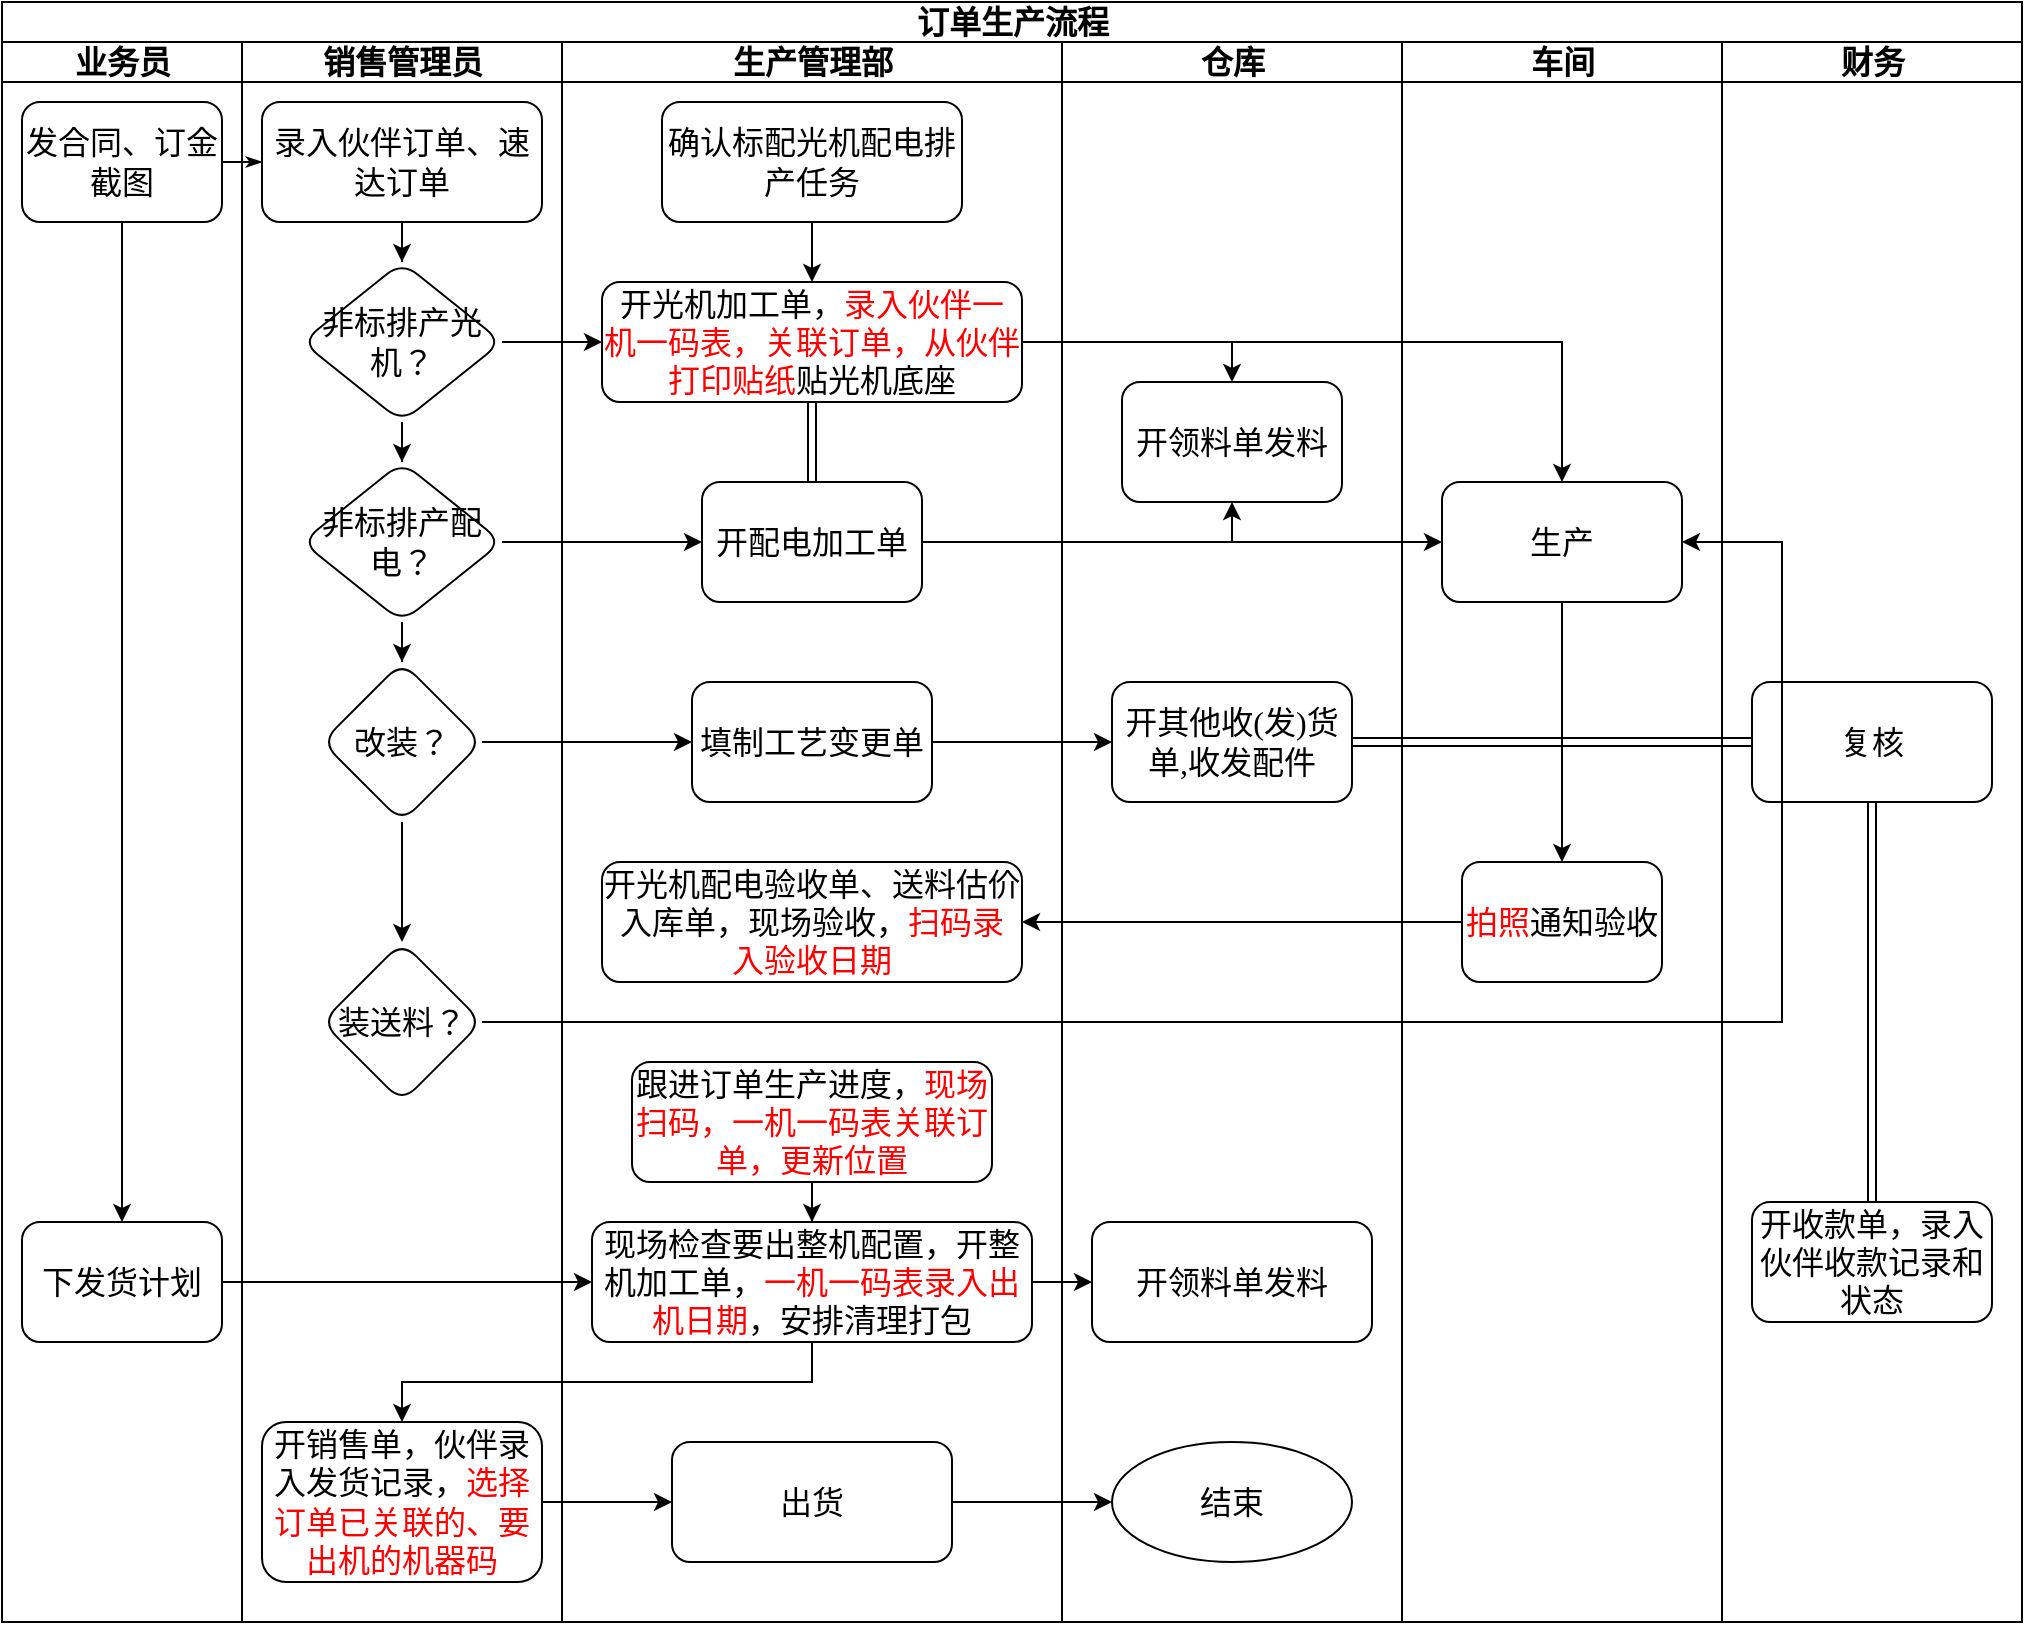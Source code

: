 <mxfile version="14.7.6" type="github"><diagram name="Page-1" id="74e2e168-ea6b-b213-b513-2b3c1d86103e"><mxGraphModel dx="1422" dy="762" grid="1" gridSize="10" guides="1" tooltips="1" connect="1" arrows="1" fold="1" page="1" pageScale="1" pageWidth="1100" pageHeight="850" background="#ffffff" math="0" shadow="0"><root><mxCell id="0"/><mxCell id="1" parent="0"/><mxCell id="77e6c97f196da883-1" value="订单生产流程" style="swimlane;html=1;childLayout=stackLayout;startSize=20;rounded=0;shadow=0;labelBackgroundColor=none;strokeWidth=1;fontFamily=Verdana;fontSize=16;align=center;" parent="1" vertex="1"><mxGeometry width="1010" height="810" as="geometry"/></mxCell><mxCell id="77e6c97f196da883-2" value="业务员" style="swimlane;html=1;startSize=20;fontSize=16;" parent="77e6c97f196da883-1" vertex="1"><mxGeometry y="20" width="120" height="790" as="geometry"/></mxCell><mxCell id="77e6c97f196da883-8" value="发合同、订金截图" style="rounded=1;whiteSpace=wrap;html=1;shadow=0;labelBackgroundColor=none;strokeWidth=1;fontFamily=Verdana;fontSize=16;align=center;" parent="77e6c97f196da883-2" vertex="1"><mxGeometry x="10" y="30" width="100" height="60" as="geometry"/></mxCell><mxCell id="IZtm4HwI0deBsaDxftC0-37" value="下发货计划" style="rounded=1;whiteSpace=wrap;html=1;shadow=0;labelBackgroundColor=none;strokeWidth=1;fontFamily=Verdana;fontSize=16;align=center;" parent="77e6c97f196da883-2" vertex="1"><mxGeometry x="10" y="590" width="100" height="60" as="geometry"/></mxCell><mxCell id="IZtm4HwI0deBsaDxftC0-38" value="" style="edgeStyle=orthogonalEdgeStyle;rounded=0;orthogonalLoop=1;jettySize=auto;html=1;fontSize=16;" parent="77e6c97f196da883-2" source="77e6c97f196da883-8" target="IZtm4HwI0deBsaDxftC0-37" edge="1"><mxGeometry relative="1" as="geometry"/></mxCell><mxCell id="77e6c97f196da883-26" style="edgeStyle=orthogonalEdgeStyle;rounded=1;html=1;labelBackgroundColor=none;startArrow=none;startFill=0;startSize=5;endArrow=classicThin;endFill=1;endSize=5;jettySize=auto;orthogonalLoop=1;strokeWidth=1;fontFamily=Verdana;fontSize=16;" parent="77e6c97f196da883-1" source="77e6c97f196da883-8" target="77e6c97f196da883-11" edge="1"><mxGeometry relative="1" as="geometry"/></mxCell><mxCell id="77e6c97f196da883-3" value="销售管理员" style="swimlane;html=1;startSize=20;fontSize=16;" parent="77e6c97f196da883-1" vertex="1"><mxGeometry x="120" y="20" width="160" height="790" as="geometry"/></mxCell><mxCell id="77e6c97f196da883-11" value="录入伙伴订单、速达订单" style="rounded=1;whiteSpace=wrap;html=1;shadow=0;labelBackgroundColor=none;strokeWidth=1;fontFamily=Verdana;fontSize=16;align=center;" parent="77e6c97f196da883-3" vertex="1"><mxGeometry x="10" y="30" width="140" height="60" as="geometry"/></mxCell><mxCell id="IZtm4HwI0deBsaDxftC0-11" value="非标排产光机？" style="rhombus;whiteSpace=wrap;html=1;rounded=1;shadow=0;fontFamily=Verdana;fontSize=16;strokeWidth=1;" parent="77e6c97f196da883-3" vertex="1"><mxGeometry x="30" y="110" width="100" height="80" as="geometry"/></mxCell><mxCell id="IZtm4HwI0deBsaDxftC0-12" value="" style="edgeStyle=orthogonalEdgeStyle;rounded=0;orthogonalLoop=1;jettySize=auto;html=1;fontSize=16;" parent="77e6c97f196da883-3" source="77e6c97f196da883-11" target="IZtm4HwI0deBsaDxftC0-11" edge="1"><mxGeometry relative="1" as="geometry"/></mxCell><mxCell id="IZtm4HwI0deBsaDxftC0-14" value="非标排产配电？" style="rhombus;whiteSpace=wrap;html=1;rounded=1;shadow=0;fontFamily=Verdana;fontSize=16;strokeWidth=1;" parent="77e6c97f196da883-3" vertex="1"><mxGeometry x="30" y="210" width="100" height="80" as="geometry"/></mxCell><mxCell id="IZtm4HwI0deBsaDxftC0-15" value="" style="edgeStyle=orthogonalEdgeStyle;rounded=0;orthogonalLoop=1;jettySize=auto;html=1;fontSize=16;" parent="77e6c97f196da883-3" source="IZtm4HwI0deBsaDxftC0-11" target="IZtm4HwI0deBsaDxftC0-14" edge="1"><mxGeometry relative="1" as="geometry"/></mxCell><mxCell id="IZtm4HwI0deBsaDxftC0-21" value="改装？" style="rhombus;whiteSpace=wrap;html=1;rounded=1;shadow=0;fontFamily=Verdana;fontSize=16;strokeWidth=1;" parent="77e6c97f196da883-3" vertex="1"><mxGeometry x="40" y="310" width="80" height="80" as="geometry"/></mxCell><mxCell id="IZtm4HwI0deBsaDxftC0-22" value="" style="edgeStyle=orthogonalEdgeStyle;rounded=0;orthogonalLoop=1;jettySize=auto;html=1;fontSize=16;" parent="77e6c97f196da883-3" source="IZtm4HwI0deBsaDxftC0-14" target="IZtm4HwI0deBsaDxftC0-21" edge="1"><mxGeometry relative="1" as="geometry"/></mxCell><mxCell id="IZtm4HwI0deBsaDxftC0-44" value="装送料？" style="rhombus;whiteSpace=wrap;html=1;rounded=1;shadow=0;fontFamily=Verdana;fontSize=16;strokeWidth=1;" parent="77e6c97f196da883-3" vertex="1"><mxGeometry x="40" y="450" width="80" height="80" as="geometry"/></mxCell><mxCell id="IZtm4HwI0deBsaDxftC0-45" value="" style="edgeStyle=orthogonalEdgeStyle;rounded=0;orthogonalLoop=1;jettySize=auto;html=1;fontSize=16;" parent="77e6c97f196da883-3" source="IZtm4HwI0deBsaDxftC0-21" target="IZtm4HwI0deBsaDxftC0-44" edge="1"><mxGeometry relative="1" as="geometry"/></mxCell><mxCell id="IZtm4HwI0deBsaDxftC0-57" value="开销售单，伙伴录入发货记录，&lt;font color=&quot;#ff0000&quot;&gt;选择订单已关联的、要出机的机器码&lt;/font&gt;" style="rounded=1;whiteSpace=wrap;html=1;shadow=0;labelBackgroundColor=none;strokeWidth=1;fontFamily=Verdana;fontSize=16;align=center;" parent="77e6c97f196da883-3" vertex="1"><mxGeometry x="10" y="690" width="140" height="80" as="geometry"/></mxCell><mxCell id="77e6c97f196da883-4" value="生产管理部" style="swimlane;html=1;startSize=20;fontSize=16;" parent="77e6c97f196da883-1" vertex="1"><mxGeometry x="280" y="20" width="250" height="790" as="geometry"/></mxCell><mxCell id="IZtm4HwI0deBsaDxftC0-17" style="edgeStyle=orthogonalEdgeStyle;rounded=0;orthogonalLoop=1;jettySize=auto;html=1;exitX=0.5;exitY=1;exitDx=0;exitDy=0;entryX=0.5;entryY=0;entryDx=0;entryDy=0;shape=link;fontSize=16;" parent="77e6c97f196da883-4" source="77e6c97f196da883-12" target="IZtm4HwI0deBsaDxftC0-16" edge="1"><mxGeometry relative="1" as="geometry"/></mxCell><mxCell id="77e6c97f196da883-12" value="开光机加工单，&lt;font color=&quot;#ff0000&quot;&gt;录入伙伴一机一码表，关联订单，从伙伴打印贴纸&lt;/font&gt;贴光机底座" style="rounded=1;whiteSpace=wrap;html=1;shadow=0;labelBackgroundColor=none;strokeWidth=1;fontFamily=Verdana;fontSize=16;align=center;" parent="77e6c97f196da883-4" vertex="1"><mxGeometry x="20" y="120" width="210" height="60" as="geometry"/></mxCell><mxCell id="IZtm4HwI0deBsaDxftC0-4" value="" style="endArrow=classic;html=1;exitX=0.5;exitY=1;exitDx=0;exitDy=0;entryX=0.5;entryY=0;entryDx=0;entryDy=0;fontSize=16;" parent="77e6c97f196da883-4" source="IZtm4HwI0deBsaDxftC0-10" target="77e6c97f196da883-12" edge="1"><mxGeometry width="50" height="50" relative="1" as="geometry"><mxPoint x="90" y="220" as="sourcePoint"/><mxPoint x="120" y="200" as="targetPoint"/></mxGeometry></mxCell><mxCell id="IZtm4HwI0deBsaDxftC0-10" value="确认标配光机配电排产任务" style="rounded=1;whiteSpace=wrap;html=1;shadow=0;labelBackgroundColor=none;strokeWidth=1;fontFamily=Verdana;fontSize=16;align=center;" parent="77e6c97f196da883-4" vertex="1"><mxGeometry x="50" y="30" width="150" height="60" as="geometry"/></mxCell><mxCell id="IZtm4HwI0deBsaDxftC0-16" value="开配电加工单" style="rounded=1;whiteSpace=wrap;html=1;shadow=0;labelBackgroundColor=none;strokeWidth=1;fontFamily=Verdana;fontSize=16;align=center;" parent="77e6c97f196da883-4" vertex="1"><mxGeometry x="70" y="220" width="110" height="60" as="geometry"/></mxCell><mxCell id="IZtm4HwI0deBsaDxftC0-23" value="填制工艺变更单" style="whiteSpace=wrap;html=1;rounded=1;shadow=0;fontFamily=Verdana;fontSize=16;strokeWidth=1;" parent="77e6c97f196da883-4" vertex="1"><mxGeometry x="65" y="320" width="120" height="60" as="geometry"/></mxCell><mxCell id="IZtm4HwI0deBsaDxftC0-34" value="开光机配电验收单、送料估价入库单，现场验收，&lt;font color=&quot;#ff0000&quot;&gt;扫码录入验收日期&lt;/font&gt;" style="rounded=1;whiteSpace=wrap;html=1;shadow=0;labelBackgroundColor=none;strokeWidth=1;fontFamily=Verdana;fontSize=16;align=center;" parent="77e6c97f196da883-4" vertex="1"><mxGeometry x="20" y="410" width="210" height="60" as="geometry"/></mxCell><mxCell id="IZtm4HwI0deBsaDxftC0-51" value="跟进订单生产进度，&lt;font color=&quot;#ff0000&quot;&gt;现场扫码，一机一码表关联订单，更新位置&lt;/font&gt;" style="rounded=1;whiteSpace=wrap;html=1;shadow=0;labelBackgroundColor=none;strokeWidth=1;fontFamily=Verdana;fontSize=16;align=center;" parent="77e6c97f196da883-4" vertex="1"><mxGeometry x="35" y="510" width="180" height="60" as="geometry"/></mxCell><mxCell id="IZtm4HwI0deBsaDxftC0-53" value="现场检查要出整机配置，开整机加工单，&lt;font color=&quot;#ff0000&quot;&gt;一机一码表录入出机日期&lt;/font&gt;，安排清理打包" style="rounded=1;whiteSpace=wrap;html=1;shadow=0;labelBackgroundColor=none;strokeWidth=1;fontFamily=Verdana;fontSize=16;align=center;" parent="77e6c97f196da883-4" vertex="1"><mxGeometry x="15" y="590" width="220" height="60" as="geometry"/></mxCell><mxCell id="IZtm4HwI0deBsaDxftC0-54" value="" style="edgeStyle=orthogonalEdgeStyle;rounded=0;orthogonalLoop=1;jettySize=auto;html=1;fontSize=16;" parent="77e6c97f196da883-4" source="IZtm4HwI0deBsaDxftC0-51" target="IZtm4HwI0deBsaDxftC0-53" edge="1"><mxGeometry relative="1" as="geometry"/></mxCell><mxCell id="IZtm4HwI0deBsaDxftC0-63" value="出货" style="rounded=1;whiteSpace=wrap;html=1;shadow=0;labelBackgroundColor=none;strokeWidth=1;fontFamily=Verdana;fontSize=16;align=center;" parent="77e6c97f196da883-4" vertex="1"><mxGeometry x="55" y="700" width="140" height="60" as="geometry"/></mxCell><mxCell id="77e6c97f196da883-5" value="仓库" style="swimlane;html=1;startSize=20;fontSize=16;" parent="77e6c97f196da883-1" vertex="1"><mxGeometry x="530" y="20" width="170" height="790" as="geometry"/></mxCell><mxCell id="IZtm4HwI0deBsaDxftC0-25" value="开其他收(发)货单,收发配件" style="whiteSpace=wrap;html=1;rounded=1;shadow=0;fontFamily=Verdana;fontSize=16;strokeWidth=1;" parent="77e6c97f196da883-5" vertex="1"><mxGeometry x="25" y="320" width="120" height="60" as="geometry"/></mxCell><mxCell id="IZtm4HwI0deBsaDxftC0-40" value="开领料单发料" style="rounded=1;whiteSpace=wrap;html=1;shadow=0;labelBackgroundColor=none;strokeWidth=1;fontFamily=Verdana;fontSize=16;align=center;" parent="77e6c97f196da883-5" vertex="1"><mxGeometry x="30" y="170" width="110" height="60" as="geometry"/></mxCell><mxCell id="IZtm4HwI0deBsaDxftC0-55" value="开领料单发料" style="rounded=1;whiteSpace=wrap;html=1;shadow=0;labelBackgroundColor=none;strokeWidth=1;fontFamily=Verdana;fontSize=16;align=center;" parent="77e6c97f196da883-5" vertex="1"><mxGeometry x="15" y="590" width="140" height="60" as="geometry"/></mxCell><mxCell id="IZtm4HwI0deBsaDxftC0-65" value="结束" style="ellipse;whiteSpace=wrap;html=1;rounded=1;shadow=0;fontFamily=Verdana;fontSize=16;strokeWidth=1;" parent="77e6c97f196da883-5" vertex="1"><mxGeometry x="25" y="700" width="120" height="60" as="geometry"/></mxCell><mxCell id="77e6c97f196da883-6" value="车间" style="swimlane;html=1;startSize=20;fontSize=16;" parent="77e6c97f196da883-1" vertex="1"><mxGeometry x="700" y="20" width="160" height="790" as="geometry"/></mxCell><mxCell id="IZtm4HwI0deBsaDxftC0-62" style="edgeStyle=orthogonalEdgeStyle;rounded=0;orthogonalLoop=1;jettySize=auto;html=1;exitX=0.5;exitY=1;exitDx=0;exitDy=0;entryX=0.5;entryY=0;entryDx=0;entryDy=0;fontSize=16;" parent="77e6c97f196da883-6" source="IZtm4HwI0deBsaDxftC0-31" target="IZtm4HwI0deBsaDxftC0-19" edge="1"><mxGeometry relative="1" as="geometry"/></mxCell><mxCell id="IZtm4HwI0deBsaDxftC0-31" value="生产" style="whiteSpace=wrap;html=1;rounded=1;shadow=0;fontFamily=Verdana;fontSize=16;strokeWidth=1;" parent="77e6c97f196da883-6" vertex="1"><mxGeometry x="20" y="220" width="120" height="60" as="geometry"/></mxCell><mxCell id="IZtm4HwI0deBsaDxftC0-19" value="&lt;font color=&quot;#ff0000&quot;&gt;拍照&lt;/font&gt;通知验收" style="rounded=1;whiteSpace=wrap;html=1;shadow=0;labelBackgroundColor=none;strokeWidth=1;fontFamily=Verdana;fontSize=16;align=center;" parent="77e6c97f196da883-6" vertex="1"><mxGeometry x="30" y="410" width="100" height="60" as="geometry"/></mxCell><mxCell id="77e6c97f196da883-7" value="财务" style="swimlane;html=1;startSize=20;fontSize=16;" parent="77e6c97f196da883-1" vertex="1"><mxGeometry x="860" y="20" width="150" height="790" as="geometry"/></mxCell><mxCell id="IZtm4HwI0deBsaDxftC0-61" style="edgeStyle=orthogonalEdgeStyle;rounded=0;orthogonalLoop=1;jettySize=auto;html=1;exitX=0.5;exitY=1;exitDx=0;exitDy=0;shape=link;fontSize=16;" parent="77e6c97f196da883-7" source="IZtm4HwI0deBsaDxftC0-27" target="IZtm4HwI0deBsaDxftC0-49" edge="1"><mxGeometry relative="1" as="geometry"/></mxCell><mxCell id="IZtm4HwI0deBsaDxftC0-27" value="复核" style="whiteSpace=wrap;html=1;rounded=1;shadow=0;fontFamily=Verdana;fontSize=16;strokeWidth=1;" parent="77e6c97f196da883-7" vertex="1"><mxGeometry x="15" y="320" width="120" height="60" as="geometry"/></mxCell><mxCell id="IZtm4HwI0deBsaDxftC0-49" value="开收款单，录入伙伴收款记录和状态" style="whiteSpace=wrap;html=1;rounded=1;shadow=0;fontFamily=Verdana;fontSize=16;strokeWidth=1;" parent="77e6c97f196da883-7" vertex="1"><mxGeometry x="15" y="580" width="120" height="60" as="geometry"/></mxCell><mxCell id="IZtm4HwI0deBsaDxftC0-13" style="edgeStyle=orthogonalEdgeStyle;rounded=0;orthogonalLoop=1;jettySize=auto;html=1;entryX=0;entryY=0.5;entryDx=0;entryDy=0;exitX=1;exitY=0.5;exitDx=0;exitDy=0;fontSize=16;" parent="77e6c97f196da883-1" source="IZtm4HwI0deBsaDxftC0-11" target="77e6c97f196da883-12" edge="1"><mxGeometry relative="1" as="geometry"><mxPoint x="310" y="210" as="sourcePoint"/></mxGeometry></mxCell><mxCell id="IZtm4HwI0deBsaDxftC0-18" style="edgeStyle=orthogonalEdgeStyle;rounded=0;orthogonalLoop=1;jettySize=auto;html=1;exitX=1;exitY=0.5;exitDx=0;exitDy=0;entryX=0;entryY=0.5;entryDx=0;entryDy=0;fontSize=16;" parent="77e6c97f196da883-1" source="IZtm4HwI0deBsaDxftC0-14" target="IZtm4HwI0deBsaDxftC0-16" edge="1"><mxGeometry relative="1" as="geometry"/></mxCell><mxCell id="IZtm4HwI0deBsaDxftC0-24" value="" style="edgeStyle=orthogonalEdgeStyle;rounded=0;orthogonalLoop=1;jettySize=auto;html=1;fontSize=16;" parent="77e6c97f196da883-1" source="IZtm4HwI0deBsaDxftC0-21" target="IZtm4HwI0deBsaDxftC0-23" edge="1"><mxGeometry relative="1" as="geometry"/></mxCell><mxCell id="IZtm4HwI0deBsaDxftC0-28" value="" style="edgeStyle=orthogonalEdgeStyle;rounded=0;orthogonalLoop=1;jettySize=auto;html=1;shape=link;fontSize=16;" parent="77e6c97f196da883-1" source="IZtm4HwI0deBsaDxftC0-25" target="IZtm4HwI0deBsaDxftC0-27" edge="1"><mxGeometry relative="1" as="geometry"/></mxCell><mxCell id="IZtm4HwI0deBsaDxftC0-30" style="edgeStyle=orthogonalEdgeStyle;rounded=0;orthogonalLoop=1;jettySize=auto;html=1;exitX=1;exitY=0.5;exitDx=0;exitDy=0;entryX=0;entryY=0.5;entryDx=0;entryDy=0;fontSize=16;" parent="77e6c97f196da883-1" source="IZtm4HwI0deBsaDxftC0-23" target="IZtm4HwI0deBsaDxftC0-25" edge="1"><mxGeometry relative="1" as="geometry"/></mxCell><mxCell id="IZtm4HwI0deBsaDxftC0-33" style="edgeStyle=orthogonalEdgeStyle;rounded=0;orthogonalLoop=1;jettySize=auto;html=1;entryX=0;entryY=0.5;entryDx=0;entryDy=0;fontSize=16;" parent="77e6c97f196da883-1" source="IZtm4HwI0deBsaDxftC0-16" target="IZtm4HwI0deBsaDxftC0-31" edge="1"><mxGeometry relative="1" as="geometry"/></mxCell><mxCell id="IZtm4HwI0deBsaDxftC0-35" value="" style="edgeStyle=orthogonalEdgeStyle;rounded=0;orthogonalLoop=1;jettySize=auto;html=1;fontSize=16;" parent="77e6c97f196da883-1" source="IZtm4HwI0deBsaDxftC0-19" target="IZtm4HwI0deBsaDxftC0-34" edge="1"><mxGeometry relative="1" as="geometry"/></mxCell><mxCell id="IZtm4HwI0deBsaDxftC0-39" style="edgeStyle=orthogonalEdgeStyle;rounded=0;orthogonalLoop=1;jettySize=auto;html=1;exitX=1;exitY=0.5;exitDx=0;exitDy=0;entryX=0.5;entryY=0;entryDx=0;entryDy=0;fontSize=16;" parent="77e6c97f196da883-1" source="77e6c97f196da883-12" target="IZtm4HwI0deBsaDxftC0-31" edge="1"><mxGeometry relative="1" as="geometry"/></mxCell><mxCell id="IZtm4HwI0deBsaDxftC0-41" value="" style="edgeStyle=orthogonalEdgeStyle;rounded=0;orthogonalLoop=1;jettySize=auto;html=1;entryX=0.5;entryY=0;entryDx=0;entryDy=0;fontSize=16;" parent="77e6c97f196da883-1" source="77e6c97f196da883-12" target="IZtm4HwI0deBsaDxftC0-40" edge="1"><mxGeometry relative="1" as="geometry"/></mxCell><mxCell id="IZtm4HwI0deBsaDxftC0-43" style="edgeStyle=orthogonalEdgeStyle;rounded=0;orthogonalLoop=1;jettySize=auto;html=1;exitX=1;exitY=0.5;exitDx=0;exitDy=0;entryX=0.5;entryY=1;entryDx=0;entryDy=0;fontSize=16;" parent="77e6c97f196da883-1" source="IZtm4HwI0deBsaDxftC0-16" target="IZtm4HwI0deBsaDxftC0-40" edge="1"><mxGeometry relative="1" as="geometry"/></mxCell><mxCell id="IZtm4HwI0deBsaDxftC0-47" style="edgeStyle=orthogonalEdgeStyle;rounded=0;orthogonalLoop=1;jettySize=auto;html=1;exitX=1;exitY=0.5;exitDx=0;exitDy=0;entryX=1;entryY=0.5;entryDx=0;entryDy=0;fontSize=16;" parent="77e6c97f196da883-1" source="IZtm4HwI0deBsaDxftC0-44" target="IZtm4HwI0deBsaDxftC0-31" edge="1"><mxGeometry relative="1" as="geometry"><Array as="points"><mxPoint x="890" y="510"/><mxPoint x="890" y="270"/></Array></mxGeometry></mxCell><mxCell id="IZtm4HwI0deBsaDxftC0-52" value="" style="edgeStyle=orthogonalEdgeStyle;rounded=0;orthogonalLoop=1;jettySize=auto;html=1;entryX=0;entryY=0.5;entryDx=0;entryDy=0;fontSize=16;" parent="77e6c97f196da883-1" source="IZtm4HwI0deBsaDxftC0-37" target="IZtm4HwI0deBsaDxftC0-53" edge="1"><mxGeometry relative="1" as="geometry"/></mxCell><mxCell id="IZtm4HwI0deBsaDxftC0-56" value="" style="edgeStyle=orthogonalEdgeStyle;rounded=0;orthogonalLoop=1;jettySize=auto;html=1;fontSize=16;" parent="77e6c97f196da883-1" source="IZtm4HwI0deBsaDxftC0-53" target="IZtm4HwI0deBsaDxftC0-55" edge="1"><mxGeometry relative="1" as="geometry"/></mxCell><mxCell id="IZtm4HwI0deBsaDxftC0-58" value="" style="edgeStyle=orthogonalEdgeStyle;rounded=0;orthogonalLoop=1;jettySize=auto;html=1;exitX=0.5;exitY=1;exitDx=0;exitDy=0;fontSize=16;" parent="77e6c97f196da883-1" source="IZtm4HwI0deBsaDxftC0-53" target="IZtm4HwI0deBsaDxftC0-57" edge="1"><mxGeometry relative="1" as="geometry"/></mxCell><mxCell id="IZtm4HwI0deBsaDxftC0-64" value="" style="edgeStyle=orthogonalEdgeStyle;rounded=0;orthogonalLoop=1;jettySize=auto;html=1;fontSize=16;" parent="77e6c97f196da883-1" source="IZtm4HwI0deBsaDxftC0-57" target="IZtm4HwI0deBsaDxftC0-63" edge="1"><mxGeometry relative="1" as="geometry"/></mxCell><mxCell id="IZtm4HwI0deBsaDxftC0-66" value="" style="edgeStyle=orthogonalEdgeStyle;rounded=0;orthogonalLoop=1;jettySize=auto;html=1;fontSize=16;" parent="77e6c97f196da883-1" source="IZtm4HwI0deBsaDxftC0-63" target="IZtm4HwI0deBsaDxftC0-65" edge="1"><mxGeometry relative="1" as="geometry"/></mxCell></root></mxGraphModel></diagram></mxfile>